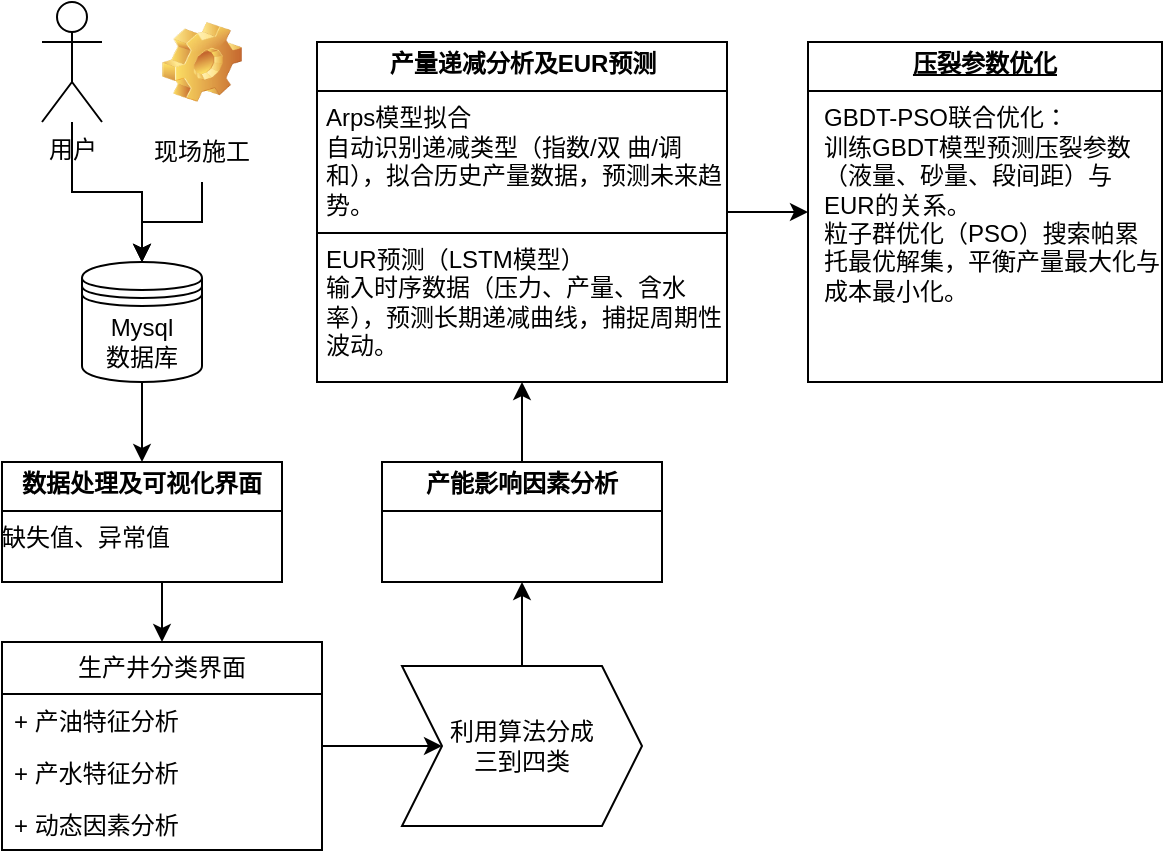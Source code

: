 <mxfile version="26.2.13">
  <diagram name="Page-1" id="OtciX9EST_gxZTKVZwVr">
    <mxGraphModel dx="1187" dy="652" grid="1" gridSize="10" guides="1" tooltips="1" connect="1" arrows="1" fold="1" page="1" pageScale="1" pageWidth="827" pageHeight="1169" math="0" shadow="0">
      <root>
        <mxCell id="0" />
        <mxCell id="1" parent="0" />
        <mxCell id="fm8HpRVGFOAjmAnUw3pv-1" value="" style="edgeStyle=orthogonalEdgeStyle;rounded=0;orthogonalLoop=1;jettySize=auto;html=1;" edge="1" parent="1" source="fm8HpRVGFOAjmAnUw3pv-2">
          <mxGeometry relative="1" as="geometry">
            <mxPoint x="80" y="260" as="targetPoint" />
            <Array as="points">
              <mxPoint x="80" y="250" />
              <mxPoint x="80" y="250" />
            </Array>
          </mxGeometry>
        </mxCell>
        <mxCell id="fm8HpRVGFOAjmAnUw3pv-2" value="Mysql&lt;div&gt;数据库&lt;/div&gt;" style="shape=datastore;whiteSpace=wrap;html=1;" vertex="1" parent="1">
          <mxGeometry x="50" y="160" width="60" height="60" as="geometry" />
        </mxCell>
        <mxCell id="fm8HpRVGFOAjmAnUw3pv-3" value="" style="edgeStyle=orthogonalEdgeStyle;rounded=0;orthogonalLoop=1;jettySize=auto;html=1;" edge="1" parent="1" source="fm8HpRVGFOAjmAnUw3pv-5" target="fm8HpRVGFOAjmAnUw3pv-2">
          <mxGeometry relative="1" as="geometry" />
        </mxCell>
        <mxCell id="fm8HpRVGFOAjmAnUw3pv-4" value="" style="edgeStyle=orthogonalEdgeStyle;rounded=0;orthogonalLoop=1;jettySize=auto;html=1;" edge="1" parent="1" source="fm8HpRVGFOAjmAnUw3pv-5" target="fm8HpRVGFOAjmAnUw3pv-2">
          <mxGeometry relative="1" as="geometry" />
        </mxCell>
        <mxCell id="fm8HpRVGFOAjmAnUw3pv-5" value="用户" style="shape=umlActor;verticalLabelPosition=bottom;verticalAlign=top;html=1;outlineConnect=0;" vertex="1" parent="1">
          <mxGeometry x="30" y="30" width="30" height="60" as="geometry" />
        </mxCell>
        <mxCell id="fm8HpRVGFOAjmAnUw3pv-6" value="" style="shape=image;html=1;verticalLabelPosition=bottom;verticalAlign=top;imageAspect=0;image=img/clipart/Gear_128x128.png" vertex="1" parent="1">
          <mxGeometry x="90" y="40" width="40" height="40" as="geometry" />
        </mxCell>
        <mxCell id="fm8HpRVGFOAjmAnUw3pv-7" value="" style="edgeStyle=orthogonalEdgeStyle;rounded=0;orthogonalLoop=1;jettySize=auto;html=1;" edge="1" parent="1" source="fm8HpRVGFOAjmAnUw3pv-8" target="fm8HpRVGFOAjmAnUw3pv-2">
          <mxGeometry relative="1" as="geometry" />
        </mxCell>
        <mxCell id="fm8HpRVGFOAjmAnUw3pv-8" value="现场施工" style="text;html=1;align=center;verticalAlign=middle;whiteSpace=wrap;rounded=0;" vertex="1" parent="1">
          <mxGeometry x="80" y="90" width="60" height="30" as="geometry" />
        </mxCell>
        <mxCell id="fm8HpRVGFOAjmAnUw3pv-9" style="edgeStyle=orthogonalEdgeStyle;rounded=0;orthogonalLoop=1;jettySize=auto;html=1;exitX=0.5;exitY=1;exitDx=0;exitDy=0;entryX=0.5;entryY=0;entryDx=0;entryDy=0;" edge="1" parent="1" source="fm8HpRVGFOAjmAnUw3pv-10" target="fm8HpRVGFOAjmAnUw3pv-12">
          <mxGeometry relative="1" as="geometry" />
        </mxCell>
        <mxCell id="fm8HpRVGFOAjmAnUw3pv-10" value="&lt;p style=&quot;margin:0px;margin-top:4px;text-align:center;&quot;&gt;&lt;b&gt;数据处理及可视化界面&lt;/b&gt;&lt;/p&gt;&lt;hr size=&quot;1&quot; style=&quot;border-style:solid;&quot;&gt;&lt;div style=&quot;height:2px;&quot;&gt;缺失值、异常值&lt;/div&gt;" style="verticalAlign=top;align=left;overflow=fill;html=1;whiteSpace=wrap;" vertex="1" parent="1">
          <mxGeometry x="10" y="260" width="140" height="60" as="geometry" />
        </mxCell>
        <mxCell id="fm8HpRVGFOAjmAnUw3pv-11" value="" style="edgeStyle=orthogonalEdgeStyle;rounded=0;orthogonalLoop=1;jettySize=auto;html=1;" edge="1" parent="1" source="fm8HpRVGFOAjmAnUw3pv-12" target="fm8HpRVGFOAjmAnUw3pv-17">
          <mxGeometry relative="1" as="geometry" />
        </mxCell>
        <mxCell id="fm8HpRVGFOAjmAnUw3pv-12" value="生产井分类界面" style="swimlane;fontStyle=0;childLayout=stackLayout;horizontal=1;startSize=26;fillColor=none;horizontalStack=0;resizeParent=1;resizeParentMax=0;resizeLast=0;collapsible=1;marginBottom=0;whiteSpace=wrap;html=1;" vertex="1" parent="1">
          <mxGeometry x="10" y="350" width="160" height="104" as="geometry">
            <mxRectangle x="10" y="350" width="120" height="30" as="alternateBounds" />
          </mxGeometry>
        </mxCell>
        <mxCell id="fm8HpRVGFOAjmAnUw3pv-13" value="+ 产油特征分析" style="text;strokeColor=none;fillColor=none;align=left;verticalAlign=top;spacingLeft=4;spacingRight=4;overflow=hidden;rotatable=0;points=[[0,0.5],[1,0.5]];portConstraint=eastwest;whiteSpace=wrap;html=1;" vertex="1" parent="fm8HpRVGFOAjmAnUw3pv-12">
          <mxGeometry y="26" width="160" height="26" as="geometry" />
        </mxCell>
        <mxCell id="fm8HpRVGFOAjmAnUw3pv-14" value="+ 产水特征分析" style="text;strokeColor=none;fillColor=none;align=left;verticalAlign=top;spacingLeft=4;spacingRight=4;overflow=hidden;rotatable=0;points=[[0,0.5],[1,0.5]];portConstraint=eastwest;whiteSpace=wrap;html=1;" vertex="1" parent="fm8HpRVGFOAjmAnUw3pv-12">
          <mxGeometry y="52" width="160" height="26" as="geometry" />
        </mxCell>
        <mxCell id="fm8HpRVGFOAjmAnUw3pv-15" value="+ 动态因素分析" style="text;strokeColor=none;fillColor=none;align=left;verticalAlign=top;spacingLeft=4;spacingRight=4;overflow=hidden;rotatable=0;points=[[0,0.5],[1,0.5]];portConstraint=eastwest;whiteSpace=wrap;html=1;" vertex="1" parent="fm8HpRVGFOAjmAnUw3pv-12">
          <mxGeometry y="78" width="160" height="26" as="geometry" />
        </mxCell>
        <mxCell id="fm8HpRVGFOAjmAnUw3pv-16" value="" style="edgeStyle=orthogonalEdgeStyle;rounded=0;orthogonalLoop=1;jettySize=auto;html=1;" edge="1" parent="1" source="fm8HpRVGFOAjmAnUw3pv-17" target="fm8HpRVGFOAjmAnUw3pv-19">
          <mxGeometry relative="1" as="geometry" />
        </mxCell>
        <mxCell id="fm8HpRVGFOAjmAnUw3pv-17" value="利用算法分成&lt;div&gt;三到四类&lt;/div&gt;" style="shape=step;perimeter=stepPerimeter;whiteSpace=wrap;html=1;fixedSize=1;fillColor=none;fontStyle=0;startSize=26;horizontal=1;" vertex="1" parent="1">
          <mxGeometry x="210" y="362" width="120" height="80" as="geometry" />
        </mxCell>
        <mxCell id="fm8HpRVGFOAjmAnUw3pv-18" value="" style="edgeStyle=orthogonalEdgeStyle;rounded=0;orthogonalLoop=1;jettySize=auto;html=1;" edge="1" parent="1" source="fm8HpRVGFOAjmAnUw3pv-19" target="fm8HpRVGFOAjmAnUw3pv-21">
          <mxGeometry relative="1" as="geometry" />
        </mxCell>
        <mxCell id="fm8HpRVGFOAjmAnUw3pv-19" value="&lt;p style=&quot;margin:0px;margin-top:4px;text-align:center;&quot;&gt;&lt;b&gt;产能影响因素分析&lt;/b&gt;&lt;/p&gt;&lt;hr size=&quot;1&quot; style=&quot;border-style:solid;&quot;&gt;&lt;div style=&quot;height:2px;&quot;&gt;&lt;/div&gt;" style="verticalAlign=top;align=left;overflow=fill;html=1;whiteSpace=wrap;" vertex="1" parent="1">
          <mxGeometry x="200" y="260" width="140" height="60" as="geometry" />
        </mxCell>
        <mxCell id="fm8HpRVGFOAjmAnUw3pv-20" value="" style="edgeStyle=orthogonalEdgeStyle;rounded=0;orthogonalLoop=1;jettySize=auto;html=1;" edge="1" parent="1" source="fm8HpRVGFOAjmAnUw3pv-21" target="fm8HpRVGFOAjmAnUw3pv-22">
          <mxGeometry relative="1" as="geometry" />
        </mxCell>
        <mxCell id="fm8HpRVGFOAjmAnUw3pv-21" value="&lt;p style=&quot;margin:0px;margin-top:4px;text-align:center;&quot;&gt;&lt;b&gt;产量递减分析及EUR预测&lt;/b&gt;&lt;/p&gt;&lt;hr size=&quot;1&quot; style=&quot;border-style:solid;&quot;&gt;&lt;p style=&quot;margin:0px;margin-left:4px;&quot;&gt;Arps模型拟合&lt;/p&gt;&lt;p style=&quot;margin:0px;margin-left:4px;&quot;&gt;自动识别递减类型（指数/双 曲/调和），拟合历史产量数据，预测未来趋势。&lt;br&gt;&lt;/p&gt;&lt;hr size=&quot;1&quot; style=&quot;border-style:solid;&quot;&gt;&lt;p style=&quot;margin:0px;margin-left:4px;&quot;&gt;EUR预测（LSTM模型）&lt;/p&gt;&lt;p style=&quot;margin:0px;margin-left:4px;&quot;&gt;输入时序数据（压力、产量、含水率），预测长期递减曲线，捕捉周期性波动。&lt;/p&gt;" style="verticalAlign=top;align=left;overflow=fill;html=1;whiteSpace=wrap;" vertex="1" parent="1">
          <mxGeometry x="167.5" y="50" width="205" height="170" as="geometry" />
        </mxCell>
        <mxCell id="fm8HpRVGFOAjmAnUw3pv-22" value="&lt;p style=&quot;margin:0px;margin-top:4px;text-align:center;text-decoration:underline;&quot;&gt;&lt;b&gt;压裂参数优化&lt;/b&gt;&lt;/p&gt;&lt;hr size=&quot;1&quot; style=&quot;border-style:solid;&quot;&gt;&lt;p style=&quot;margin:0px;margin-left:8px;&quot;&gt;GBDT-PSO联合优化：&lt;/p&gt;&lt;p style=&quot;margin:0px;margin-left:8px;&quot;&gt;训练GBDT模型预测压裂参数（液量、砂量、段间距）与EUR的关系。&lt;/p&gt;&lt;p style=&quot;margin:0px;margin-left:8px;&quot;&gt;粒子群优化（PSO）搜索帕累托最优解集，平衡产量最大化与成本最小化。&lt;/p&gt;" style="verticalAlign=top;align=left;overflow=fill;html=1;whiteSpace=wrap;" vertex="1" parent="1">
          <mxGeometry x="413" y="50" width="177" height="170" as="geometry" />
        </mxCell>
      </root>
    </mxGraphModel>
  </diagram>
</mxfile>
